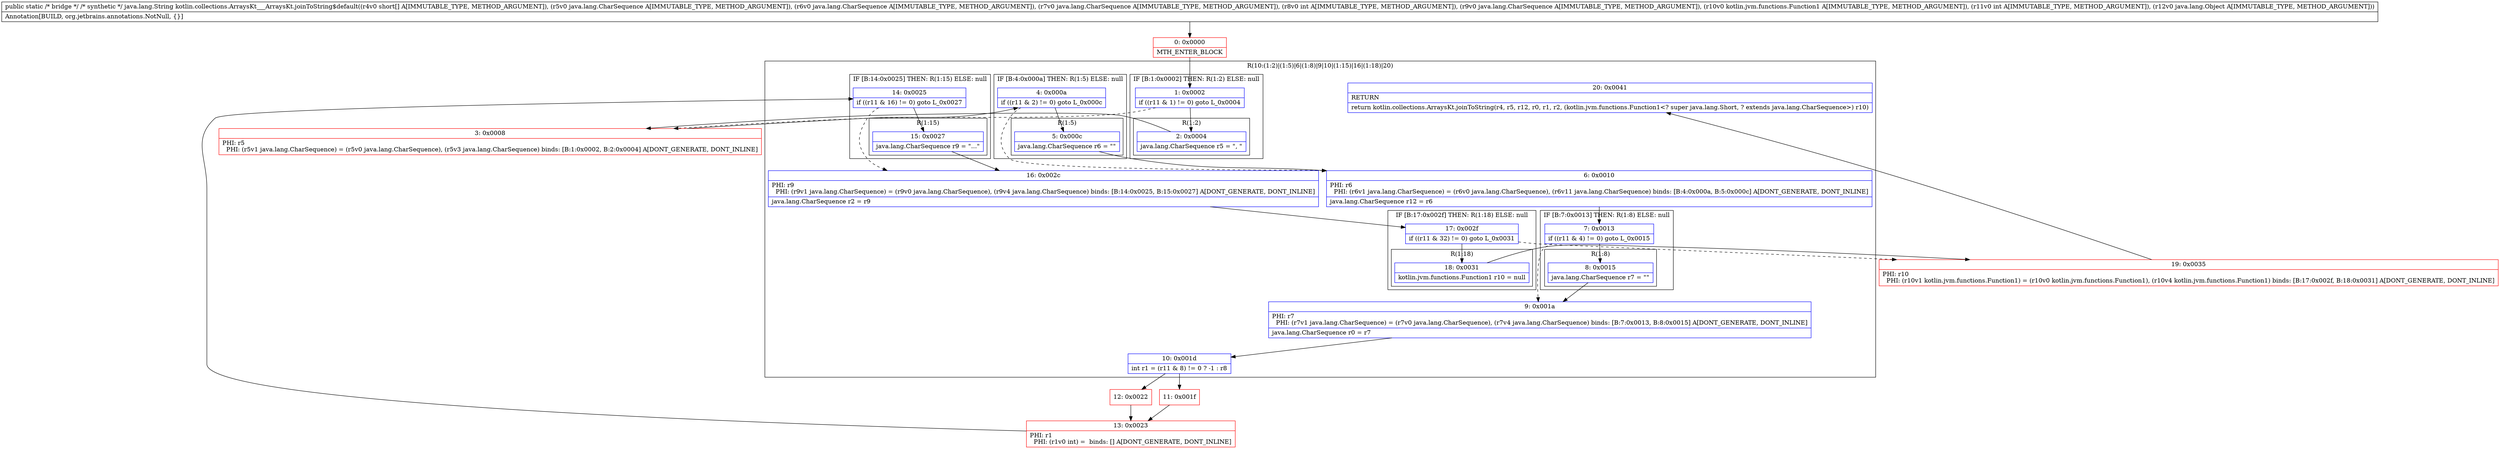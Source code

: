digraph "CFG forkotlin.collections.ArraysKt___ArraysKt.joinToString$default([SLjava\/lang\/CharSequence;Ljava\/lang\/CharSequence;Ljava\/lang\/CharSequence;ILjava\/lang\/CharSequence;Lkotlin\/jvm\/functions\/Function1;ILjava\/lang\/Object;)Ljava\/lang\/String;" {
subgraph cluster_Region_1652837804 {
label = "R(10:(1:2)|(1:5)|6|(1:8)|9|10|(1:15)|16|(1:18)|20)";
node [shape=record,color=blue];
subgraph cluster_IfRegion_852995760 {
label = "IF [B:1:0x0002] THEN: R(1:2) ELSE: null";
node [shape=record,color=blue];
Node_1 [shape=record,label="{1\:\ 0x0002|if ((r11 & 1) != 0) goto L_0x0004\l}"];
subgraph cluster_Region_1283062469 {
label = "R(1:2)";
node [shape=record,color=blue];
Node_2 [shape=record,label="{2\:\ 0x0004|java.lang.CharSequence r5 = \", \"\l}"];
}
}
subgraph cluster_IfRegion_106356856 {
label = "IF [B:4:0x000a] THEN: R(1:5) ELSE: null";
node [shape=record,color=blue];
Node_4 [shape=record,label="{4\:\ 0x000a|if ((r11 & 2) != 0) goto L_0x000c\l}"];
subgraph cluster_Region_1062193367 {
label = "R(1:5)";
node [shape=record,color=blue];
Node_5 [shape=record,label="{5\:\ 0x000c|java.lang.CharSequence r6 = \"\"\l}"];
}
}
Node_6 [shape=record,label="{6\:\ 0x0010|PHI: r6 \l  PHI: (r6v1 java.lang.CharSequence) = (r6v0 java.lang.CharSequence), (r6v11 java.lang.CharSequence) binds: [B:4:0x000a, B:5:0x000c] A[DONT_GENERATE, DONT_INLINE]\l|java.lang.CharSequence r12 = r6\l}"];
subgraph cluster_IfRegion_811746208 {
label = "IF [B:7:0x0013] THEN: R(1:8) ELSE: null";
node [shape=record,color=blue];
Node_7 [shape=record,label="{7\:\ 0x0013|if ((r11 & 4) != 0) goto L_0x0015\l}"];
subgraph cluster_Region_869148859 {
label = "R(1:8)";
node [shape=record,color=blue];
Node_8 [shape=record,label="{8\:\ 0x0015|java.lang.CharSequence r7 = \"\"\l}"];
}
}
Node_9 [shape=record,label="{9\:\ 0x001a|PHI: r7 \l  PHI: (r7v1 java.lang.CharSequence) = (r7v0 java.lang.CharSequence), (r7v4 java.lang.CharSequence) binds: [B:7:0x0013, B:8:0x0015] A[DONT_GENERATE, DONT_INLINE]\l|java.lang.CharSequence r0 = r7\l}"];
Node_10 [shape=record,label="{10\:\ 0x001d|int r1 = (r11 & 8) != 0 ? \-1 : r8\l}"];
subgraph cluster_IfRegion_36326298 {
label = "IF [B:14:0x0025] THEN: R(1:15) ELSE: null";
node [shape=record,color=blue];
Node_14 [shape=record,label="{14\:\ 0x0025|if ((r11 & 16) != 0) goto L_0x0027\l}"];
subgraph cluster_Region_1130508920 {
label = "R(1:15)";
node [shape=record,color=blue];
Node_15 [shape=record,label="{15\:\ 0x0027|java.lang.CharSequence r9 = \"...\"\l}"];
}
}
Node_16 [shape=record,label="{16\:\ 0x002c|PHI: r9 \l  PHI: (r9v1 java.lang.CharSequence) = (r9v0 java.lang.CharSequence), (r9v4 java.lang.CharSequence) binds: [B:14:0x0025, B:15:0x0027] A[DONT_GENERATE, DONT_INLINE]\l|java.lang.CharSequence r2 = r9\l}"];
subgraph cluster_IfRegion_1639909111 {
label = "IF [B:17:0x002f] THEN: R(1:18) ELSE: null";
node [shape=record,color=blue];
Node_17 [shape=record,label="{17\:\ 0x002f|if ((r11 & 32) != 0) goto L_0x0031\l}"];
subgraph cluster_Region_603349387 {
label = "R(1:18)";
node [shape=record,color=blue];
Node_18 [shape=record,label="{18\:\ 0x0031|kotlin.jvm.functions.Function1 r10 = null\l}"];
}
}
Node_20 [shape=record,label="{20\:\ 0x0041|RETURN\l|return kotlin.collections.ArraysKt.joinToString(r4, r5, r12, r0, r1, r2, (kotlin.jvm.functions.Function1\<? super java.lang.Short, ? extends java.lang.CharSequence\>) r10)\l}"];
}
Node_0 [shape=record,color=red,label="{0\:\ 0x0000|MTH_ENTER_BLOCK\l}"];
Node_3 [shape=record,color=red,label="{3\:\ 0x0008|PHI: r5 \l  PHI: (r5v1 java.lang.CharSequence) = (r5v0 java.lang.CharSequence), (r5v3 java.lang.CharSequence) binds: [B:1:0x0002, B:2:0x0004] A[DONT_GENERATE, DONT_INLINE]\l}"];
Node_11 [shape=record,color=red,label="{11\:\ 0x001f}"];
Node_12 [shape=record,color=red,label="{12\:\ 0x0022}"];
Node_13 [shape=record,color=red,label="{13\:\ 0x0023|PHI: r1 \l  PHI: (r1v0 int) =  binds: [] A[DONT_GENERATE, DONT_INLINE]\l}"];
Node_19 [shape=record,color=red,label="{19\:\ 0x0035|PHI: r10 \l  PHI: (r10v1 kotlin.jvm.functions.Function1) = (r10v0 kotlin.jvm.functions.Function1), (r10v4 kotlin.jvm.functions.Function1) binds: [B:17:0x002f, B:18:0x0031] A[DONT_GENERATE, DONT_INLINE]\l}"];
MethodNode[shape=record,label="{public static \/* bridge *\/ \/* synthetic *\/ java.lang.String kotlin.collections.ArraysKt___ArraysKt.joinToString$default((r4v0 short[] A[IMMUTABLE_TYPE, METHOD_ARGUMENT]), (r5v0 java.lang.CharSequence A[IMMUTABLE_TYPE, METHOD_ARGUMENT]), (r6v0 java.lang.CharSequence A[IMMUTABLE_TYPE, METHOD_ARGUMENT]), (r7v0 java.lang.CharSequence A[IMMUTABLE_TYPE, METHOD_ARGUMENT]), (r8v0 int A[IMMUTABLE_TYPE, METHOD_ARGUMENT]), (r9v0 java.lang.CharSequence A[IMMUTABLE_TYPE, METHOD_ARGUMENT]), (r10v0 kotlin.jvm.functions.Function1 A[IMMUTABLE_TYPE, METHOD_ARGUMENT]), (r11v0 int A[IMMUTABLE_TYPE, METHOD_ARGUMENT]), (r12v0 java.lang.Object A[IMMUTABLE_TYPE, METHOD_ARGUMENT]))  | Annotation[BUILD, org.jetbrains.annotations.NotNull, \{\}]\l}"];
MethodNode -> Node_0;
Node_1 -> Node_2;
Node_1 -> Node_3[style=dashed];
Node_2 -> Node_3;
Node_4 -> Node_5;
Node_4 -> Node_6[style=dashed];
Node_5 -> Node_6;
Node_6 -> Node_7;
Node_7 -> Node_8;
Node_7 -> Node_9[style=dashed];
Node_8 -> Node_9;
Node_9 -> Node_10;
Node_10 -> Node_11;
Node_10 -> Node_12;
Node_14 -> Node_15;
Node_14 -> Node_16[style=dashed];
Node_15 -> Node_16;
Node_16 -> Node_17;
Node_17 -> Node_18;
Node_17 -> Node_19[style=dashed];
Node_18 -> Node_19;
Node_0 -> Node_1;
Node_3 -> Node_4;
Node_11 -> Node_13;
Node_12 -> Node_13;
Node_13 -> Node_14;
Node_19 -> Node_20;
}

